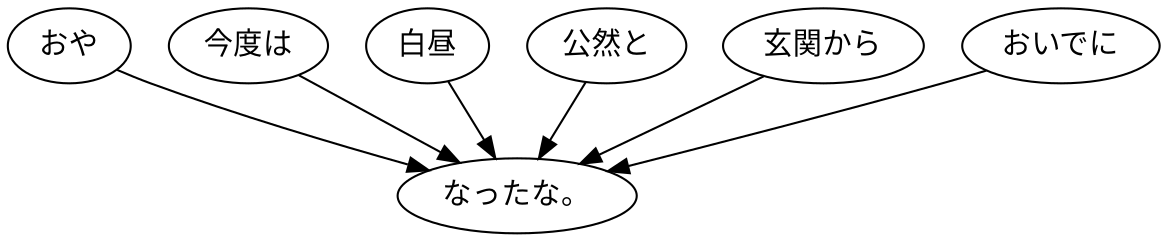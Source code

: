 digraph graph6217 {
	node0 [label="おや"];
	node1 [label="今度は"];
	node2 [label="白昼"];
	node3 [label="公然と"];
	node4 [label="玄関から"];
	node5 [label="おいでに"];
	node6 [label="なったな。"];
	node0 -> node6;
	node1 -> node6;
	node2 -> node6;
	node3 -> node6;
	node4 -> node6;
	node5 -> node6;
}
